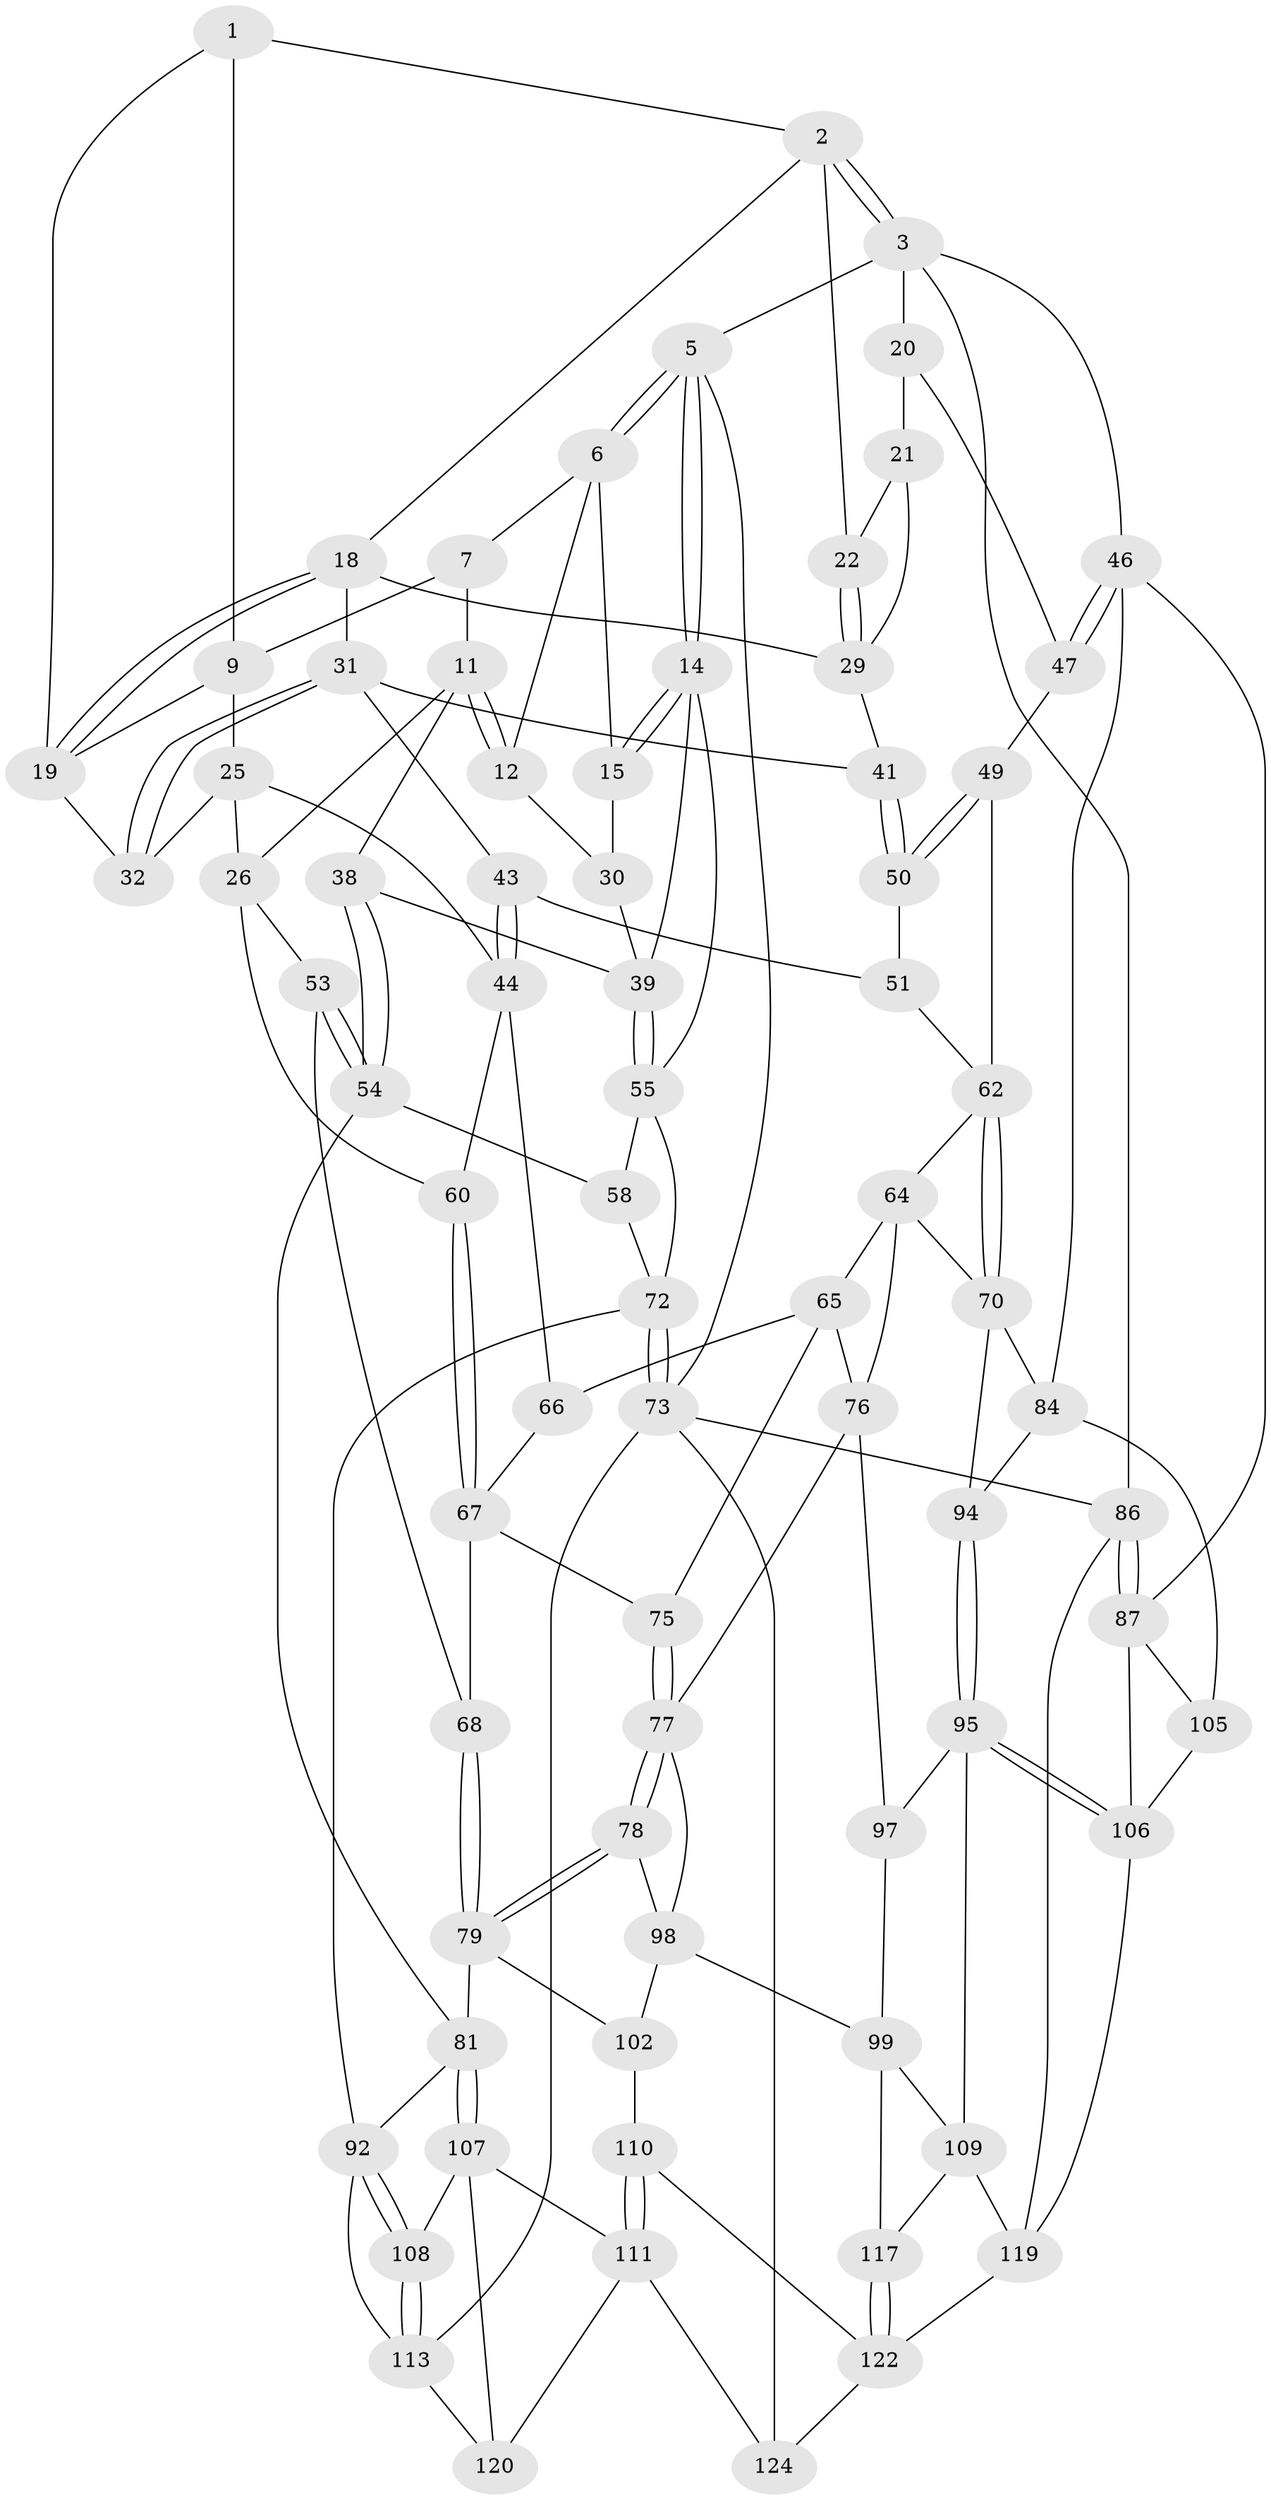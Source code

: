 // Generated by graph-tools (version 1.1) at 2025/24/03/03/25 07:24:32]
// undirected, 75 vertices, 165 edges
graph export_dot {
graph [start="1"]
  node [color=gray90,style=filled];
  1 [pos="+0.4664615471210902+0",super="+8"];
  2 [pos="+0.8352235382261418+0",super="+17"];
  3 [pos="+1+0",super="+4"];
  5 [pos="+0+0"];
  6 [pos="+0.22346453869546842+0",super="+13"];
  7 [pos="+0.2947346662686473+0",super="+10"];
  9 [pos="+0.46375975878971976+0.07995062545684757",super="+24"];
  11 [pos="+0.28990125060911665+0.19870628720303873",super="+27"];
  12 [pos="+0.21498923893141908+0.0670567891048816"];
  14 [pos="+0+0.08604419309724823",super="+45"];
  15 [pos="+0+0.10461347337424688",super="+16"];
  18 [pos="+0.6645429264223136+0.08684932895973779",super="+28"];
  19 [pos="+0.6005346847702001+0.09064704950301258",super="+23"];
  20 [pos="+0.9775735760870149+0.034294348980959365",super="+35"];
  21 [pos="+0.8360917033398069+0.13676164892159662",super="+33"];
  22 [pos="+0.802452533327018+0.10134330319701869"];
  25 [pos="+0.47980403708546876+0.2784146736341602",super="+37"];
  26 [pos="+0.3777414851628333+0.28115839914333546",super="+52"];
  29 [pos="+0.730302306401554+0.14965145500877383",super="+34"];
  30 [pos="+0.10605771222392163+0.12419154598678864",super="+36"];
  31 [pos="+0.6520668995910083+0.1922741875011553",super="+42"];
  32 [pos="+0.5519651730797558+0.2173266235673972"];
  38 [pos="+0.14188140435281596+0.2931970106955727"];
  39 [pos="+0.11825634360810769+0.2922162083340564",super="+40"];
  41 [pos="+0.7578493050609857+0.25647714352580026"];
  43 [pos="+0.552984652472732+0.3507318866335034"];
  44 [pos="+0.5517518811177646+0.35089159738771203",super="+59"];
  46 [pos="+1+0.3123788465011015",super="+83"];
  47 [pos="+1+0.33070264408286804",super="+48"];
  49 [pos="+0.788598859667548+0.3735067016082698",super="+61"];
  50 [pos="+0.7510528467607631+0.3469329818666907"];
  51 [pos="+0.6971879010541051+0.36261080627548536"];
  53 [pos="+0.26639265111592725+0.46872943150514823"];
  54 [pos="+0.2447397697614946+0.4836407960793186",super="+57"];
  55 [pos="+0.047225622658362235+0.5383839896674116",super="+56"];
  58 [pos="+0.14178399507539927+0.5680593059854174"];
  60 [pos="+0.4351804269913644+0.4751587541263032"];
  62 [pos="+0.8580005931961115+0.4806163304787553",super="+63"];
  64 [pos="+0.6792946946860151+0.4903334769348833",super="+71"];
  65 [pos="+0.6198122001123949+0.4983641996764616",super="+74"];
  66 [pos="+0.5739811350623055+0.47287058936128434"];
  67 [pos="+0.4308175139350045+0.4981205367383527",super="+69"];
  68 [pos="+0.41649976609451167+0.5175194374525585"];
  70 [pos="+0.8619209913828545+0.5644147292219515",super="+85"];
  72 [pos="+0+0.8707619887134843",super="+91"];
  73 [pos="+0+1",super="+115"];
  75 [pos="+0.5153714319575206+0.6145428669662939"];
  76 [pos="+0.7204206267829756+0.64857911476276",super="+89"];
  77 [pos="+0.5013414863184261+0.6323767970940276",super="+90"];
  78 [pos="+0.48054999110808166+0.6475926158536168"];
  79 [pos="+0.41377263227240585+0.6721828402346676",super="+80"];
  81 [pos="+0.3704794400294653+0.678397927187994",super="+82"];
  84 [pos="+1+0.6135055529207583",super="+104"];
  86 [pos="+1+1"];
  87 [pos="+1+1",super="+88"];
  92 [pos="+0.3336476962402658+0.677116545141361",super="+93"];
  94 [pos="+0.9023851478761541+0.7214382020581562"];
  95 [pos="+0.8882854140852174+0.7762260283522027",super="+96"];
  97 [pos="+0.7252899192650922+0.6954672104527461"];
  98 [pos="+0.5905353645979119+0.7433754965704195",super="+101"];
  99 [pos="+0.7121431030868256+0.74276547597309",super="+100"];
  102 [pos="+0.5737163289005186+0.832510870641445",super="+103"];
  105 [pos="+1+0.8126467136286837"];
  106 [pos="+0.9122985897469328+0.8153785223668556",super="+118"];
  107 [pos="+0.2890676068438738+0.8359032787002489",super="+112"];
  108 [pos="+0.22974100326276634+0.8027309739126318"];
  109 [pos="+0.8030754958123241+0.8083930476038756",super="+116"];
  110 [pos="+0.3829910787652162+0.9171259780323499",super="+121"];
  111 [pos="+0.32099365945101954+0.9007171754022897",super="+123"];
  113 [pos="+0.1677319543750016+0.8146993157909791",super="+114"];
  117 [pos="+0.6631253949672059+0.8780235881544544"];
  119 [pos="+0.7506920424428016+1",super="+126"];
  120 [pos="+0.22531572150915333+0.8938351569492803"];
  122 [pos="+0.4254211633813431+1",super="+125"];
  124 [pos="+0+1"];
  1 -- 2;
  1 -- 19;
  1 -- 9;
  2 -- 3;
  2 -- 3;
  2 -- 18;
  2 -- 22;
  3 -- 20;
  3 -- 46;
  3 -- 5;
  3 -- 86;
  5 -- 6;
  5 -- 6;
  5 -- 14;
  5 -- 14;
  5 -- 73;
  6 -- 7;
  6 -- 12;
  6 -- 15;
  7 -- 9;
  7 -- 11;
  9 -- 19;
  9 -- 25;
  11 -- 12;
  11 -- 12;
  11 -- 26;
  11 -- 38;
  12 -- 30;
  14 -- 15;
  14 -- 15;
  14 -- 55;
  14 -- 39;
  15 -- 30 [weight=2];
  18 -- 19;
  18 -- 19;
  18 -- 29;
  18 -- 31;
  19 -- 32;
  20 -- 21 [weight=2];
  20 -- 47;
  21 -- 22;
  21 -- 29;
  22 -- 29;
  22 -- 29;
  25 -- 26;
  25 -- 32;
  25 -- 44;
  26 -- 60;
  26 -- 53;
  29 -- 41;
  30 -- 39;
  31 -- 32;
  31 -- 32;
  31 -- 41;
  31 -- 43;
  38 -- 39;
  38 -- 54;
  38 -- 54;
  39 -- 55;
  39 -- 55;
  41 -- 50;
  41 -- 50;
  43 -- 44;
  43 -- 44;
  43 -- 51;
  44 -- 66;
  44 -- 60;
  46 -- 47;
  46 -- 47;
  46 -- 84;
  46 -- 87;
  47 -- 49 [weight=2];
  49 -- 50;
  49 -- 50;
  49 -- 62;
  50 -- 51;
  51 -- 62;
  53 -- 54;
  53 -- 54;
  53 -- 68;
  54 -- 81;
  54 -- 58;
  55 -- 58;
  55 -- 72;
  58 -- 72;
  60 -- 67;
  60 -- 67;
  62 -- 70;
  62 -- 70;
  62 -- 64;
  64 -- 65;
  64 -- 76;
  64 -- 70;
  65 -- 66;
  65 -- 75;
  65 -- 76;
  66 -- 67;
  67 -- 68;
  67 -- 75;
  68 -- 79;
  68 -- 79;
  70 -- 94;
  70 -- 84;
  72 -- 73;
  72 -- 73;
  72 -- 92;
  73 -- 86;
  73 -- 124;
  73 -- 113;
  75 -- 77;
  75 -- 77;
  76 -- 97;
  76 -- 77;
  77 -- 78;
  77 -- 78;
  77 -- 98;
  78 -- 79;
  78 -- 79;
  78 -- 98;
  79 -- 81;
  79 -- 102;
  81 -- 107;
  81 -- 107;
  81 -- 92;
  84 -- 105;
  84 -- 94;
  86 -- 87;
  86 -- 87;
  86 -- 119;
  87 -- 105;
  87 -- 106;
  92 -- 108;
  92 -- 108;
  92 -- 113;
  94 -- 95;
  94 -- 95;
  95 -- 106;
  95 -- 106;
  95 -- 97;
  95 -- 109;
  97 -- 99;
  98 -- 99;
  98 -- 102;
  99 -- 109;
  99 -- 117;
  102 -- 110 [weight=2];
  105 -- 106;
  106 -- 119;
  107 -- 108;
  107 -- 120;
  107 -- 111;
  108 -- 113;
  108 -- 113;
  109 -- 117;
  109 -- 119;
  110 -- 111;
  110 -- 111;
  110 -- 122;
  111 -- 120;
  111 -- 124;
  113 -- 120;
  117 -- 122;
  117 -- 122;
  119 -- 122;
  122 -- 124;
}
